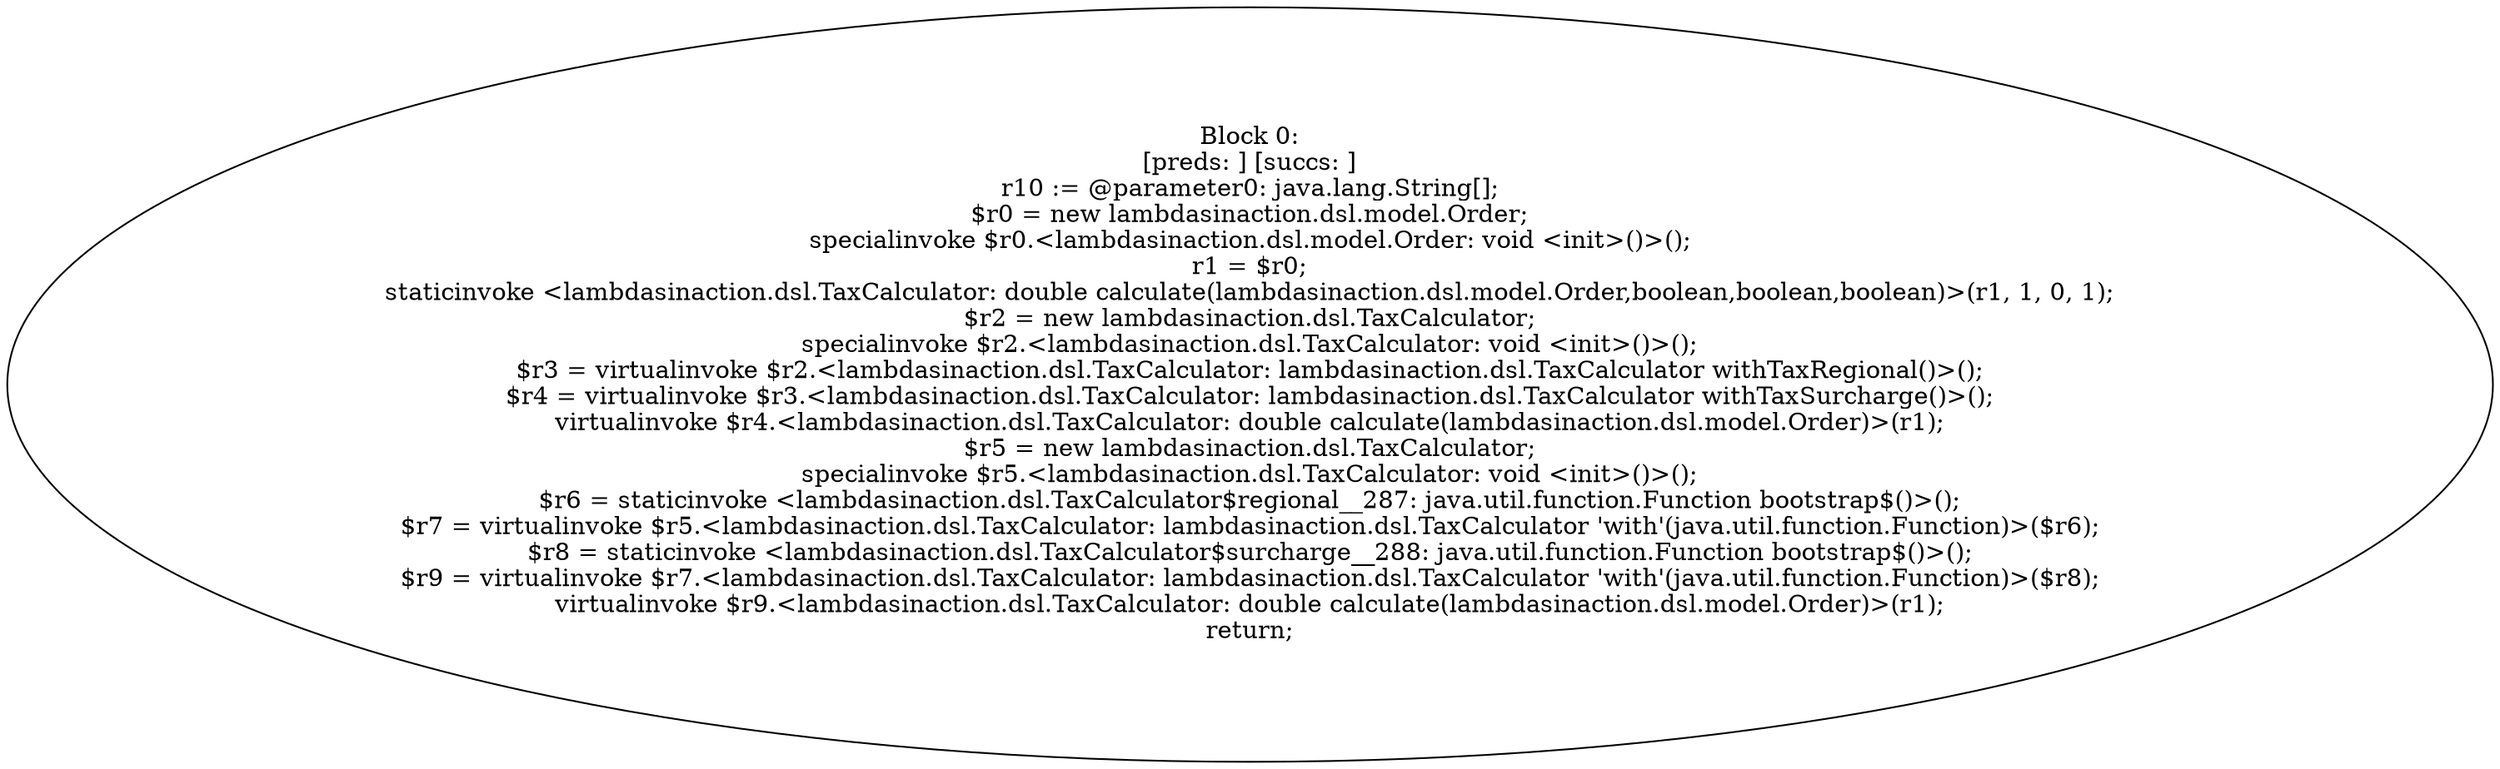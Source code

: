 digraph "unitGraph" {
    "Block 0:
[preds: ] [succs: ]
r10 := @parameter0: java.lang.String[];
$r0 = new lambdasinaction.dsl.model.Order;
specialinvoke $r0.<lambdasinaction.dsl.model.Order: void <init>()>();
r1 = $r0;
staticinvoke <lambdasinaction.dsl.TaxCalculator: double calculate(lambdasinaction.dsl.model.Order,boolean,boolean,boolean)>(r1, 1, 0, 1);
$r2 = new lambdasinaction.dsl.TaxCalculator;
specialinvoke $r2.<lambdasinaction.dsl.TaxCalculator: void <init>()>();
$r3 = virtualinvoke $r2.<lambdasinaction.dsl.TaxCalculator: lambdasinaction.dsl.TaxCalculator withTaxRegional()>();
$r4 = virtualinvoke $r3.<lambdasinaction.dsl.TaxCalculator: lambdasinaction.dsl.TaxCalculator withTaxSurcharge()>();
virtualinvoke $r4.<lambdasinaction.dsl.TaxCalculator: double calculate(lambdasinaction.dsl.model.Order)>(r1);
$r5 = new lambdasinaction.dsl.TaxCalculator;
specialinvoke $r5.<lambdasinaction.dsl.TaxCalculator: void <init>()>();
$r6 = staticinvoke <lambdasinaction.dsl.TaxCalculator$regional__287: java.util.function.Function bootstrap$()>();
$r7 = virtualinvoke $r5.<lambdasinaction.dsl.TaxCalculator: lambdasinaction.dsl.TaxCalculator 'with'(java.util.function.Function)>($r6);
$r8 = staticinvoke <lambdasinaction.dsl.TaxCalculator$surcharge__288: java.util.function.Function bootstrap$()>();
$r9 = virtualinvoke $r7.<lambdasinaction.dsl.TaxCalculator: lambdasinaction.dsl.TaxCalculator 'with'(java.util.function.Function)>($r8);
virtualinvoke $r9.<lambdasinaction.dsl.TaxCalculator: double calculate(lambdasinaction.dsl.model.Order)>(r1);
return;
"
}
